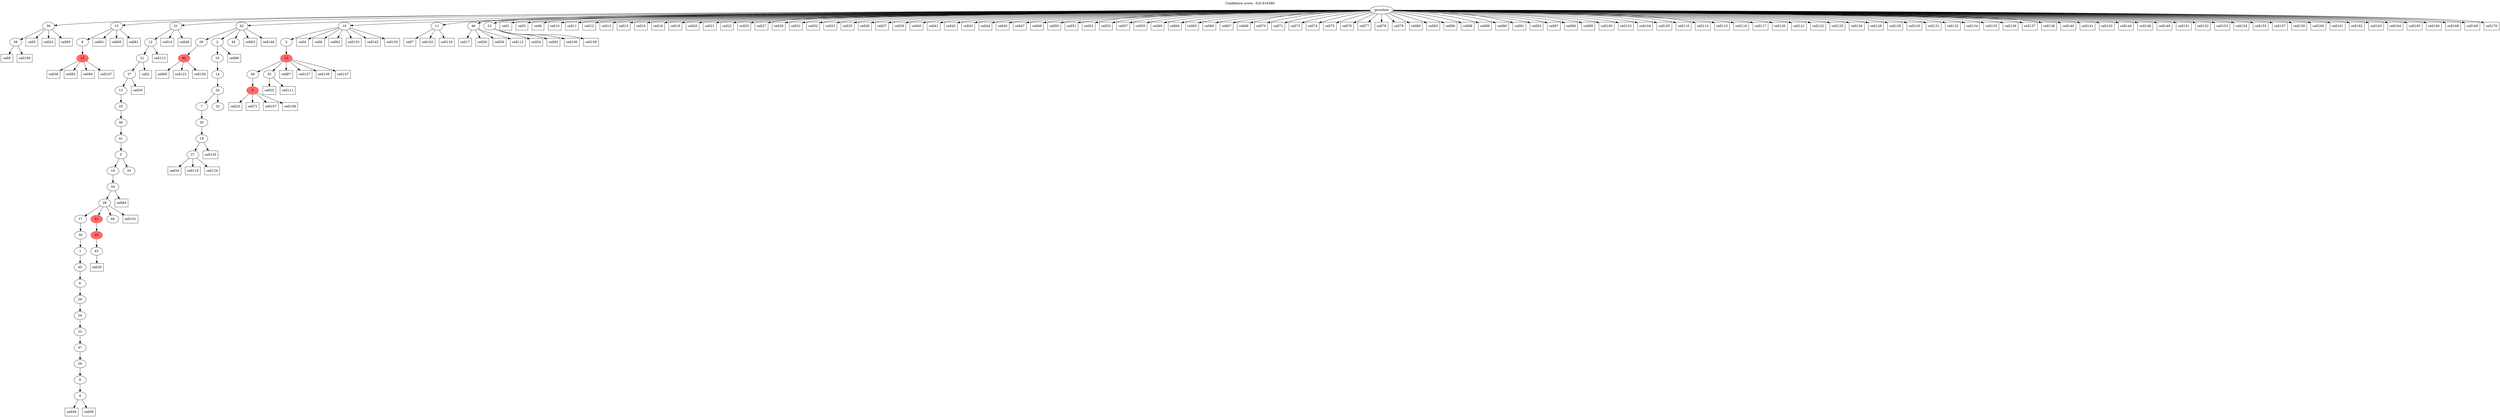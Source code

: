 digraph g {
	"55" -> "56";
	"56" [label="38"];
	"51" -> "52";
	"52" [color=indianred1, style=filled, label="15"];
	"50" -> "51";
	"51" [label="8"];
	"46" -> "47";
	"47" [label="4"];
	"45" -> "46";
	"46" [label="9"];
	"44" -> "45";
	"45" [label="26"];
	"43" -> "44";
	"44" [label="47"];
	"42" -> "43";
	"43" [label="22"];
	"41" -> "42";
	"42" [label="24"];
	"40" -> "41";
	"41" [label="29"];
	"39" -> "40";
	"40" [label="6"];
	"38" -> "39";
	"39" [label="45"];
	"37" -> "38";
	"38" [label="1"];
	"36" -> "37";
	"37" [label="30"];
	"34" -> "35";
	"35" [label="43"];
	"33" -> "34";
	"34" [color=indianred1, style=filled, label="25"];
	"32" -> "33";
	"33" [color=indianred1, style=filled, label="41"];
	"32" -> "36";
	"36" [label="17"];
	"32" -> "48";
	"48" [label="48"];
	"31" -> "32";
	"32" [label="28"];
	"30" -> "31";
	"31" [label="34"];
	"29" -> "30";
	"30" [label="19"];
	"29" -> "49";
	"49" [label="33"];
	"28" -> "29";
	"29" [label="5"];
	"27" -> "28";
	"28" [label="41"];
	"26" -> "27";
	"27" [label="40"];
	"25" -> "26";
	"26" [label="25"];
	"24" -> "25";
	"25" [label="13"];
	"23" -> "24";
	"24" [label="37"];
	"22" -> "23";
	"23" [label="21"];
	"21" -> "22";
	"22" [label="12"];
	"17" -> "18";
	"18" [color=indianred1, style=filled, label="42"];
	"14" -> "15";
	"15" [label="27"];
	"13" -> "14";
	"14" [label="18"];
	"12" -> "13";
	"13" [label="50"];
	"11" -> "12";
	"12" [label="7"];
	"11" -> "16";
	"16" [label="32"];
	"10" -> "11";
	"11" [label="20"];
	"9" -> "10";
	"10" [label="14"];
	"8" -> "9";
	"9" [label="16"];
	"7" -> "8";
	"8" [label="2"];
	"7" -> "17";
	"17" [label="39"];
	"7" -> "19";
	"19" [label="44"];
	"4" -> "5";
	"5" [color=indianred1, style=filled, label="3"];
	"3" -> "4";
	"4" [label="49"];
	"3" -> "6";
	"6" [label="35"];
	"2" -> "3";
	"3" [color=indianred1, style=filled, label="10"];
	"1" -> "2";
	"2" [label="3"];
	"0" -> "1";
	"1" [label="10"];
	"0" -> "7";
	"7" [label="42"];
	"0" -> "20";
	"20" [label="11"];
	"0" -> "21";
	"21" [label="31"];
	"0" -> "50";
	"50" [label="15"];
	"0" -> "53";
	"53" [label="46"];
	"0" -> "54";
	"54" [label="23"];
	"0" -> "55";
	"55" [label="36"];
	"0" [label="germline"];
	"0" -> "cell1";
	"cell1" [shape=box];
	"23" -> "cell2";
	"cell2" [shape=box];
	"0" -> "cell3";
	"cell3" [shape=box];
	"1" -> "cell4";
	"cell4" [shape=box];
	"55" -> "cell5";
	"cell5" [shape=box];
	"0" -> "cell6";
	"cell6" [shape=box];
	"20" -> "cell7";
	"cell7" [shape=box];
	"1" -> "cell8";
	"cell8" [shape=box];
	"56" -> "cell9";
	"cell9" [shape=box];
	"0" -> "cell10";
	"cell10" [shape=box];
	"0" -> "cell11";
	"cell11" [shape=box];
	"0" -> "cell12";
	"cell12" [shape=box];
	"0" -> "cell13";
	"cell13" [shape=box];
	"21" -> "cell14";
	"cell14" [shape=box];
	"0" -> "cell15";
	"cell15" [shape=box];
	"0" -> "cell16";
	"cell16" [shape=box];
	"53" -> "cell17";
	"cell17" [shape=box];
	"0" -> "cell18";
	"cell18" [shape=box];
	"0" -> "cell19";
	"cell19" [shape=box];
	"0" -> "cell20";
	"cell20" [shape=box];
	"0" -> "cell21";
	"cell21" [shape=box];
	"0" -> "cell22";
	"cell22" [shape=box];
	"5" -> "cell23";
	"cell23" [shape=box];
	"55" -> "cell24";
	"cell24" [shape=box];
	"0" -> "cell25";
	"cell25" [shape=box];
	"53" -> "cell26";
	"cell26" [shape=box];
	"0" -> "cell27";
	"cell27" [shape=box];
	"35" -> "cell28";
	"cell28" [shape=box];
	"0" -> "cell29";
	"cell29" [shape=box];
	"24" -> "cell30";
	"cell30" [shape=box];
	"0" -> "cell31";
	"cell31" [shape=box];
	"0" -> "cell32";
	"cell32" [shape=box];
	"0" -> "cell33";
	"cell33" [shape=box];
	"15" -> "cell34";
	"cell34" [shape=box];
	"0" -> "cell35";
	"cell35" [shape=box];
	"0" -> "cell36";
	"cell36" [shape=box];
	"0" -> "cell37";
	"cell37" [shape=box];
	"52" -> "cell38";
	"cell38" [shape=box];
	"0" -> "cell39";
	"cell39" [shape=box];
	"0" -> "cell40";
	"cell40" [shape=box];
	"0" -> "cell41";
	"cell41" [shape=box];
	"0" -> "cell42";
	"cell42" [shape=box];
	"0" -> "cell43";
	"cell43" [shape=box];
	"0" -> "cell44";
	"cell44" [shape=box];
	"0" -> "cell45";
	"cell45" [shape=box];
	"21" -> "cell46";
	"cell46" [shape=box];
	"0" -> "cell47";
	"cell47" [shape=box];
	"47" -> "cell48";
	"cell48" [shape=box];
	"0" -> "cell49";
	"cell49" [shape=box];
	"0" -> "cell50";
	"cell50" [shape=box];
	"0" -> "cell51";
	"cell51" [shape=box];
	"0" -> "cell52";
	"cell52" [shape=box];
	"0" -> "cell53";
	"cell53" [shape=box];
	"54" -> "cell54";
	"cell54" [shape=box];
	"6" -> "cell55";
	"cell55" [shape=box];
	"53" -> "cell56";
	"cell56" [shape=box];
	"0" -> "cell57";
	"cell57" [shape=box];
	"47" -> "cell58";
	"cell58" [shape=box];
	"0" -> "cell59";
	"cell59" [shape=box];
	"0" -> "cell60";
	"cell60" [shape=box];
	"50" -> "cell61";
	"cell61" [shape=box];
	"1" -> "cell62";
	"cell62" [shape=box];
	"7" -> "cell63";
	"cell63" [shape=box];
	"0" -> "cell64";
	"cell64" [shape=box];
	"0" -> "cell65";
	"cell65" [shape=box];
	"0" -> "cell66";
	"cell66" [shape=box];
	"0" -> "cell67";
	"cell67" [shape=box];
	"0" -> "cell68";
	"cell68" [shape=box];
	"50" -> "cell69";
	"cell69" [shape=box];
	"0" -> "cell70";
	"cell70" [shape=box];
	"0" -> "cell71";
	"cell71" [shape=box];
	"5" -> "cell72";
	"cell72" [shape=box];
	"0" -> "cell73";
	"cell73" [shape=box];
	"0" -> "cell74";
	"cell74" [shape=box];
	"0" -> "cell75";
	"cell75" [shape=box];
	"0" -> "cell76";
	"cell76" [shape=box];
	"0" -> "cell77";
	"cell77" [shape=box];
	"0" -> "cell78";
	"cell78" [shape=box];
	"0" -> "cell79";
	"cell79" [shape=box];
	"0" -> "cell80";
	"cell80" [shape=box];
	"50" -> "cell81";
	"cell81" [shape=box];
	"52" -> "cell82";
	"cell82" [shape=box];
	"0" -> "cell83";
	"cell83" [shape=box];
	"31" -> "cell84";
	"cell84" [shape=box];
	"55" -> "cell85";
	"cell85" [shape=box];
	"0" -> "cell86";
	"cell86" [shape=box];
	"3" -> "cell87";
	"cell87" [shape=box];
	"0" -> "cell88";
	"cell88" [shape=box];
	"0" -> "cell89";
	"cell89" [shape=box];
	"0" -> "cell90";
	"cell90" [shape=box];
	"0" -> "cell91";
	"cell91" [shape=box];
	"54" -> "cell92";
	"cell92" [shape=box];
	"0" -> "cell93";
	"cell93" [shape=box];
	"52" -> "cell94";
	"cell94" [shape=box];
	"18" -> "cell95";
	"cell95" [shape=box];
	"8" -> "cell96";
	"cell96" [shape=box];
	"0" -> "cell97";
	"cell97" [shape=box];
	"0" -> "cell98";
	"cell98" [shape=box];
	"0" -> "cell99";
	"cell99" [shape=box];
	"0" -> "cell100";
	"cell100" [shape=box];
	"32" -> "cell101";
	"cell101" [shape=box];
	"20" -> "cell102";
	"cell102" [shape=box];
	"0" -> "cell103";
	"cell103" [shape=box];
	"0" -> "cell104";
	"cell104" [shape=box];
	"0" -> "cell105";
	"cell105" [shape=box];
	"54" -> "cell106";
	"cell106" [shape=box];
	"5" -> "cell107";
	"cell107" [shape=box];
	"5" -> "cell108";
	"cell108" [shape=box];
	"56" -> "cell109";
	"cell109" [shape=box];
	"0" -> "cell110";
	"cell110" [shape=box];
	"6" -> "cell111";
	"cell111" [shape=box];
	"53" -> "cell112";
	"cell112" [shape=box];
	"22" -> "cell113";
	"cell113" [shape=box];
	"0" -> "cell114";
	"cell114" [shape=box];
	"0" -> "cell115";
	"cell115" [shape=box];
	"0" -> "cell116";
	"cell116" [shape=box];
	"0" -> "cell117";
	"cell117" [shape=box];
	"20" -> "cell118";
	"cell118" [shape=box];
	"15" -> "cell119";
	"cell119" [shape=box];
	"0" -> "cell120";
	"cell120" [shape=box];
	"0" -> "cell121";
	"cell121" [shape=box];
	"0" -> "cell122";
	"cell122" [shape=box];
	"18" -> "cell123";
	"cell123" [shape=box];
	"15" -> "cell124";
	"cell124" [shape=box];
	"0" -> "cell125";
	"cell125" [shape=box];
	"0" -> "cell126";
	"cell126" [shape=box];
	"3" -> "cell127";
	"cell127" [shape=box];
	"0" -> "cell128";
	"cell128" [shape=box];
	"0" -> "cell129";
	"cell129" [shape=box];
	"0" -> "cell130";
	"cell130" [shape=box];
	"0" -> "cell131";
	"cell131" [shape=box];
	"0" -> "cell132";
	"cell132" [shape=box];
	"1" -> "cell133";
	"cell133" [shape=box];
	"0" -> "cell134";
	"cell134" [shape=box];
	"0" -> "cell135";
	"cell135" [shape=box];
	"0" -> "cell136";
	"cell136" [shape=box];
	"0" -> "cell137";
	"cell137" [shape=box];
	"0" -> "cell138";
	"cell138" [shape=box];
	"3" -> "cell139";
	"cell139" [shape=box];
	"0" -> "cell140";
	"cell140" [shape=box];
	"0" -> "cell141";
	"cell141" [shape=box];
	"1" -> "cell142";
	"cell142" [shape=box];
	"0" -> "cell143";
	"cell143" [shape=box];
	"0" -> "cell144";
	"cell144" [shape=box];
	"14" -> "cell145";
	"cell145" [shape=box];
	"7" -> "cell146";
	"cell146" [shape=box];
	"3" -> "cell147";
	"cell147" [shape=box];
	"0" -> "cell148";
	"cell148" [shape=box];
	"0" -> "cell149";
	"cell149" [shape=box];
	"1" -> "cell150";
	"cell150" [shape=box];
	"0" -> "cell151";
	"cell151" [shape=box];
	"0" -> "cell152";
	"cell152" [shape=box];
	"0" -> "cell153";
	"cell153" [shape=box];
	"0" -> "cell154";
	"cell154" [shape=box];
	"0" -> "cell155";
	"cell155" [shape=box];
	"18" -> "cell156";
	"cell156" [shape=box];
	"0" -> "cell157";
	"cell157" [shape=box];
	"54" -> "cell158";
	"cell158" [shape=box];
	"0" -> "cell159";
	"cell159" [shape=box];
	"0" -> "cell160";
	"cell160" [shape=box];
	"0" -> "cell161";
	"cell161" [shape=box];
	"0" -> "cell162";
	"cell162" [shape=box];
	"0" -> "cell163";
	"cell163" [shape=box];
	"0" -> "cell164";
	"cell164" [shape=box];
	"0" -> "cell165";
	"cell165" [shape=box];
	"0" -> "cell166";
	"cell166" [shape=box];
	"52" -> "cell167";
	"cell167" [shape=box];
	"0" -> "cell168";
	"cell168" [shape=box];
	"0" -> "cell169";
	"cell169" [shape=box];
	"0" -> "cell170";
	"cell170" [shape=box];
	labelloc="t";
	label="Confidence score: -520.616380";
}
